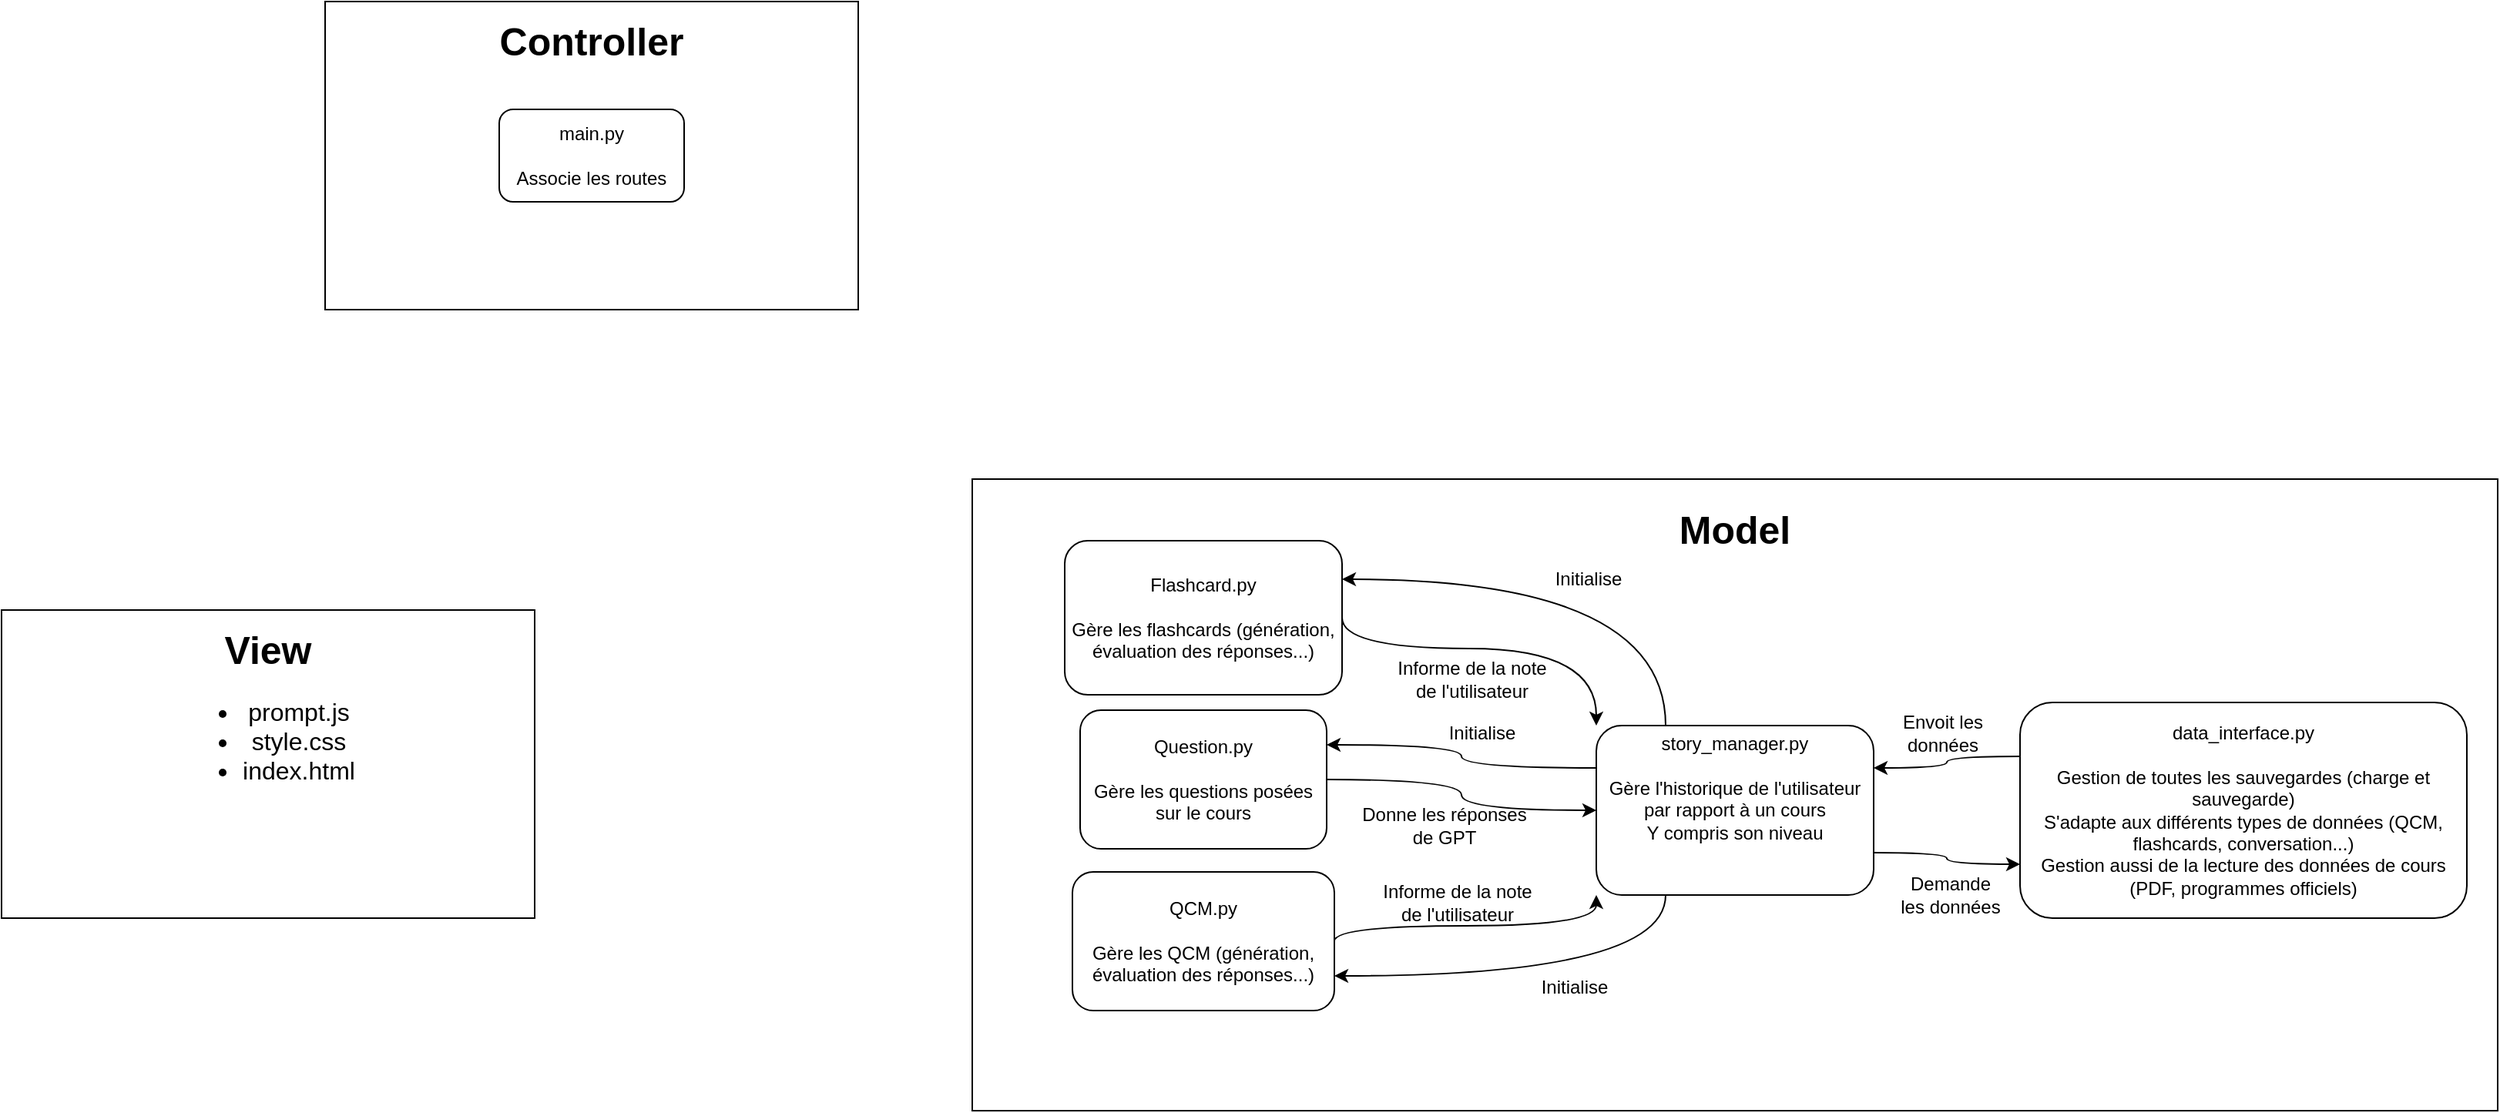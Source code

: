 <mxfile version="22.0.8" type="device">
  <diagram name="Page-1" id="WhXiXEPi2z4EriAQfp0w">
    <mxGraphModel dx="564" dy="279" grid="1" gridSize="10" guides="1" tooltips="1" connect="1" arrows="1" fold="1" page="1" pageScale="1" pageWidth="827" pageHeight="1169" math="0" shadow="0">
      <root>
        <mxCell id="0" />
        <mxCell id="1" parent="0" />
        <mxCell id="KXPaT8icoaBPcADbBd1Y-1" value="&lt;div style=&quot;font-size: 16px;&quot;&gt;&lt;b&gt;&lt;font style=&quot;font-size: 25px;&quot;&gt;Model&lt;/font&gt;&lt;/b&gt;&lt;/div&gt;&lt;div style=&quot;font-size: 16px;&quot;&gt;&lt;b&gt;&lt;font style=&quot;font-size: 16px;&quot;&gt;&lt;br&gt;&lt;/font&gt;&lt;/b&gt;&lt;/div&gt;&lt;div style=&quot;font-size: 16px;&quot;&gt;&lt;b&gt;&lt;font style=&quot;font-size: 16px;&quot;&gt;&lt;br&gt;&lt;/font&gt;&lt;/b&gt;&lt;/div&gt;&lt;div style=&quot;font-size: 16px;&quot;&gt;&lt;b&gt;&lt;font style=&quot;font-size: 16px;&quot;&gt;&lt;br&gt;&lt;/font&gt;&lt;/b&gt;&lt;/div&gt;&lt;div style=&quot;font-size: 16px;&quot;&gt;&lt;b&gt;&lt;font style=&quot;font-size: 16px;&quot;&gt;&lt;br&gt;&lt;/font&gt;&lt;/b&gt;&lt;/div&gt;&lt;div style=&quot;font-size: 16px;&quot;&gt;&lt;b&gt;&lt;font style=&quot;font-size: 16px;&quot;&gt;&lt;br&gt;&lt;/font&gt;&lt;/b&gt;&lt;/div&gt;&lt;div style=&quot;font-size: 16px;&quot;&gt;&lt;b&gt;&lt;font style=&quot;font-size: 16px;&quot;&gt;&lt;br&gt;&lt;/font&gt;&lt;/b&gt;&lt;/div&gt;&lt;div style=&quot;font-size: 16px;&quot;&gt;&lt;b&gt;&lt;font style=&quot;font-size: 16px;&quot;&gt;&lt;br&gt;&lt;/font&gt;&lt;/b&gt;&lt;/div&gt;&lt;div style=&quot;font-size: 16px;&quot;&gt;&lt;b&gt;&lt;font style=&quot;font-size: 16px;&quot;&gt;&lt;br&gt;&lt;/font&gt;&lt;/b&gt;&lt;/div&gt;&lt;div style=&quot;font-size: 16px;&quot;&gt;&lt;b&gt;&lt;font style=&quot;font-size: 16px;&quot;&gt;&lt;br&gt;&lt;/font&gt;&lt;/b&gt;&lt;/div&gt;&lt;div style=&quot;font-size: 16px;&quot;&gt;&lt;b&gt;&lt;font style=&quot;font-size: 16px;&quot;&gt;&lt;br&gt;&lt;/font&gt;&lt;/b&gt;&lt;/div&gt;&lt;div style=&quot;font-size: 16px;&quot;&gt;&lt;b&gt;&lt;font style=&quot;font-size: 16px;&quot;&gt;&lt;br&gt;&lt;/font&gt;&lt;/b&gt;&lt;/div&gt;&lt;div style=&quot;font-size: 16px;&quot;&gt;&lt;b&gt;&lt;font style=&quot;font-size: 16px;&quot;&gt;&lt;br&gt;&lt;/font&gt;&lt;/b&gt;&lt;/div&gt;&lt;div style=&quot;font-size: 16px;&quot;&gt;&lt;b&gt;&lt;font style=&quot;font-size: 16px;&quot;&gt;&lt;br&gt;&lt;/font&gt;&lt;/b&gt;&lt;/div&gt;&lt;div style=&quot;font-size: 16px;&quot;&gt;&lt;b&gt;&lt;font style=&quot;font-size: 16px;&quot;&gt;&lt;br&gt;&lt;/font&gt;&lt;/b&gt;&lt;/div&gt;&lt;div style=&quot;font-size: 16px;&quot;&gt;&lt;b&gt;&lt;font style=&quot;font-size: 16px;&quot;&gt;&lt;br&gt;&lt;/font&gt;&lt;/b&gt;&lt;/div&gt;&lt;div style=&quot;font-size: 16px;&quot;&gt;&lt;b&gt;&lt;font style=&quot;font-size: 16px;&quot;&gt;&lt;br&gt;&lt;/font&gt;&lt;/b&gt;&lt;/div&gt;&lt;div style=&quot;font-size: 16px;&quot;&gt;&lt;b&gt;&lt;font style=&quot;font-size: 16px;&quot;&gt;&lt;br&gt;&lt;/font&gt;&lt;/b&gt;&lt;/div&gt;&lt;div style=&quot;font-size: 16px;&quot;&gt;&lt;b&gt;&lt;font style=&quot;font-size: 16px;&quot;&gt;&lt;br&gt;&lt;/font&gt;&lt;/b&gt;&lt;/div&gt;" style="rounded=0;whiteSpace=wrap;html=1;" vertex="1" parent="1">
          <mxGeometry x="940" y="330" width="990" height="410" as="geometry" />
        </mxCell>
        <mxCell id="KXPaT8icoaBPcADbBd1Y-3" value="&lt;div style=&quot;font-size: 25px;&quot;&gt;&lt;font style=&quot;font-size: 25px;&quot;&gt;&lt;b&gt;View&lt;/b&gt;&lt;/font&gt;&lt;/div&gt;&lt;div style=&quot;font-size: 16px;&quot;&gt;&lt;ul&gt;&lt;li&gt;prompt.js&lt;/li&gt;&lt;li&gt;style.css&lt;/li&gt;&lt;li&gt;index.html&lt;br&gt;&lt;/li&gt;&lt;/ul&gt;&lt;/div&gt;&lt;div style=&quot;font-size: 25px;&quot;&gt;&lt;font style=&quot;font-size: 25px;&quot;&gt;&lt;br&gt;&lt;/font&gt;&lt;/div&gt;&lt;div style=&quot;font-size: 25px;&quot;&gt;&lt;font style=&quot;font-size: 25px;&quot;&gt;&lt;br&gt;&lt;/font&gt;&lt;/div&gt;" style="rounded=0;whiteSpace=wrap;html=1;" vertex="1" parent="1">
          <mxGeometry x="310" y="415" width="346" height="200" as="geometry" />
        </mxCell>
        <mxCell id="KXPaT8icoaBPcADbBd1Y-4" value="&lt;div&gt;&lt;b&gt;&lt;font style=&quot;font-size: 25px;&quot;&gt;Controller&lt;/font&gt;&lt;/b&gt;&lt;/div&gt;&lt;div&gt;&lt;b&gt;&lt;font style=&quot;font-size: 25px;&quot;&gt;&lt;br&gt;&lt;/font&gt;&lt;/b&gt;&lt;/div&gt;&lt;div&gt;&lt;b&gt;&lt;font style=&quot;font-size: 25px;&quot;&gt;&lt;br&gt;&lt;/font&gt;&lt;/b&gt;&lt;/div&gt;&lt;div&gt;&lt;b&gt;&lt;font style=&quot;font-size: 25px;&quot;&gt;&lt;br&gt;&lt;/font&gt;&lt;/b&gt;&lt;/div&gt;&lt;div&gt;&lt;b&gt;&lt;font style=&quot;font-size: 25px;&quot;&gt;&lt;br&gt;&lt;/font&gt;&lt;/b&gt;&lt;/div&gt;&lt;div&gt;&lt;b&gt;&lt;font style=&quot;font-size: 25px;&quot;&gt;&lt;br&gt;&lt;/font&gt;&lt;/b&gt;&lt;/div&gt;" style="rounded=0;whiteSpace=wrap;html=1;" vertex="1" parent="1">
          <mxGeometry x="520" y="20" width="346" height="200" as="geometry" />
        </mxCell>
        <mxCell id="KXPaT8icoaBPcADbBd1Y-57" style="edgeStyle=orthogonalEdgeStyle;rounded=0;orthogonalLoop=1;jettySize=auto;html=1;exitX=0;exitY=0.25;exitDx=0;exitDy=0;entryX=1;entryY=0.25;entryDx=0;entryDy=0;curved=1;" edge="1" parent="1" source="KXPaT8icoaBPcADbBd1Y-6" target="KXPaT8icoaBPcADbBd1Y-30">
          <mxGeometry relative="1" as="geometry" />
        </mxCell>
        <mxCell id="KXPaT8icoaBPcADbBd1Y-6" value="&lt;div&gt;data_interface.py&lt;/div&gt;&lt;div&gt;&lt;br&gt;&lt;/div&gt;&lt;div&gt;Gestion de toutes les sauvegardes (charge et sauvegarde)&lt;br&gt;&lt;/div&gt;&lt;div&gt;S&#39;adapte aux différents types de données (QCM, flashcards, conversation...)&lt;/div&gt;&lt;div&gt;Gestion aussi de la lecture des données de cours (PDF, programmes officiels)&lt;br&gt;&lt;/div&gt;" style="rounded=1;whiteSpace=wrap;html=1;" vertex="1" parent="1">
          <mxGeometry x="1620" y="475" width="290" height="140" as="geometry" />
        </mxCell>
        <mxCell id="KXPaT8icoaBPcADbBd1Y-48" style="edgeStyle=orthogonalEdgeStyle;rounded=0;orthogonalLoop=1;jettySize=auto;html=1;exitX=1;exitY=0.5;exitDx=0;exitDy=0;entryX=0;entryY=0.5;entryDx=0;entryDy=0;curved=1;" edge="1" parent="1" source="KXPaT8icoaBPcADbBd1Y-7" target="KXPaT8icoaBPcADbBd1Y-30">
          <mxGeometry relative="1" as="geometry" />
        </mxCell>
        <mxCell id="KXPaT8icoaBPcADbBd1Y-7" value="&lt;div&gt;Question.py&lt;/div&gt;&lt;div&gt;&lt;br&gt;&lt;/div&gt;Gère les questions posées sur le cours" style="rounded=1;whiteSpace=wrap;html=1;" vertex="1" parent="1">
          <mxGeometry x="1010" y="480" width="160" height="90" as="geometry" />
        </mxCell>
        <mxCell id="KXPaT8icoaBPcADbBd1Y-35" style="edgeStyle=orthogonalEdgeStyle;rounded=0;orthogonalLoop=1;jettySize=auto;html=1;exitX=1;exitY=0.5;exitDx=0;exitDy=0;entryX=0;entryY=0;entryDx=0;entryDy=0;curved=1;" edge="1" parent="1" source="KXPaT8icoaBPcADbBd1Y-8" target="KXPaT8icoaBPcADbBd1Y-30">
          <mxGeometry relative="1" as="geometry">
            <Array as="points">
              <mxPoint x="1180" y="440" />
              <mxPoint x="1345" y="440" />
            </Array>
          </mxGeometry>
        </mxCell>
        <mxCell id="KXPaT8icoaBPcADbBd1Y-8" value="&lt;div&gt;Flashcard.py&lt;/div&gt;&lt;div&gt;&lt;br&gt;&lt;/div&gt;&lt;div&gt;Gère les flashcards (génération, évaluation des réponses...)&lt;br&gt;&lt;/div&gt;" style="rounded=1;whiteSpace=wrap;html=1;" vertex="1" parent="1">
          <mxGeometry x="1000" y="370" width="180" height="100" as="geometry" />
        </mxCell>
        <mxCell id="KXPaT8icoaBPcADbBd1Y-54" style="edgeStyle=orthogonalEdgeStyle;rounded=0;orthogonalLoop=1;jettySize=auto;html=1;exitX=1;exitY=0.5;exitDx=0;exitDy=0;entryX=0;entryY=1;entryDx=0;entryDy=0;curved=1;" edge="1" parent="1" source="KXPaT8icoaBPcADbBd1Y-9" target="KXPaT8icoaBPcADbBd1Y-30">
          <mxGeometry relative="1" as="geometry">
            <Array as="points">
              <mxPoint x="1175" y="620" />
              <mxPoint x="1345" y="620" />
            </Array>
          </mxGeometry>
        </mxCell>
        <mxCell id="KXPaT8icoaBPcADbBd1Y-9" value="&lt;div&gt;QCM.py&lt;/div&gt;&lt;div&gt;&lt;br&gt;&lt;/div&gt;&lt;div&gt;Gère les QCM (génération, évaluation des réponses...)&lt;br&gt;&lt;/div&gt;" style="rounded=1;whiteSpace=wrap;html=1;" vertex="1" parent="1">
          <mxGeometry x="1005" y="585" width="170" height="90" as="geometry" />
        </mxCell>
        <mxCell id="KXPaT8icoaBPcADbBd1Y-34" style="edgeStyle=orthogonalEdgeStyle;rounded=0;orthogonalLoop=1;jettySize=auto;html=1;exitX=0.25;exitY=0;exitDx=0;exitDy=0;entryX=1;entryY=0.25;entryDx=0;entryDy=0;curved=1;" edge="1" parent="1" source="KXPaT8icoaBPcADbBd1Y-30" target="KXPaT8icoaBPcADbBd1Y-8">
          <mxGeometry relative="1" as="geometry" />
        </mxCell>
        <mxCell id="KXPaT8icoaBPcADbBd1Y-44" style="edgeStyle=orthogonalEdgeStyle;rounded=0;orthogonalLoop=1;jettySize=auto;html=1;exitX=0;exitY=0.25;exitDx=0;exitDy=0;entryX=1;entryY=0.25;entryDx=0;entryDy=0;curved=1;" edge="1" parent="1" source="KXPaT8icoaBPcADbBd1Y-30" target="KXPaT8icoaBPcADbBd1Y-7">
          <mxGeometry relative="1" as="geometry" />
        </mxCell>
        <mxCell id="KXPaT8icoaBPcADbBd1Y-50" style="edgeStyle=orthogonalEdgeStyle;rounded=0;orthogonalLoop=1;jettySize=auto;html=1;exitX=0.25;exitY=1;exitDx=0;exitDy=0;entryX=1;entryY=0.75;entryDx=0;entryDy=0;curved=1;" edge="1" parent="1" source="KXPaT8icoaBPcADbBd1Y-30" target="KXPaT8icoaBPcADbBd1Y-9">
          <mxGeometry relative="1" as="geometry" />
        </mxCell>
        <mxCell id="KXPaT8icoaBPcADbBd1Y-56" style="edgeStyle=orthogonalEdgeStyle;rounded=0;orthogonalLoop=1;jettySize=auto;html=1;exitX=1;exitY=0.75;exitDx=0;exitDy=0;entryX=0;entryY=0.75;entryDx=0;entryDy=0;curved=1;" edge="1" parent="1" source="KXPaT8icoaBPcADbBd1Y-30" target="KXPaT8icoaBPcADbBd1Y-6">
          <mxGeometry relative="1" as="geometry" />
        </mxCell>
        <mxCell id="KXPaT8icoaBPcADbBd1Y-30" value="&lt;div&gt;story_manager.py&lt;/div&gt;&lt;div&gt;&lt;br&gt;&lt;/div&gt;&lt;div&gt;Gère l&#39;historique de l&#39;utilisateur par rapport à un cours&lt;/div&gt;&lt;div&gt;Y compris son niveau&lt;br&gt;&lt;/div&gt;&lt;div&gt;&lt;br&gt;&lt;/div&gt;&lt;div&gt;&lt;br&gt;&lt;/div&gt;" style="rounded=1;whiteSpace=wrap;html=1;" vertex="1" parent="1">
          <mxGeometry x="1345" y="490" width="180" height="110" as="geometry" />
        </mxCell>
        <mxCell id="KXPaT8icoaBPcADbBd1Y-41" value="Initialise" style="text;html=1;strokeColor=none;fillColor=none;align=center;verticalAlign=middle;whiteSpace=wrap;rounded=0;" vertex="1" parent="1">
          <mxGeometry x="1310" y="380" width="60" height="30" as="geometry" />
        </mxCell>
        <mxCell id="KXPaT8icoaBPcADbBd1Y-42" value="Informe de la note de l&#39;utilisateur" style="text;html=1;strokeColor=none;fillColor=none;align=center;verticalAlign=middle;whiteSpace=wrap;rounded=0;" vertex="1" parent="1">
          <mxGeometry x="1210" y="445" width="109" height="30" as="geometry" />
        </mxCell>
        <mxCell id="KXPaT8icoaBPcADbBd1Y-47" value="Initialise" style="text;html=1;strokeColor=none;fillColor=none;align=center;verticalAlign=middle;whiteSpace=wrap;rounded=0;" vertex="1" parent="1">
          <mxGeometry x="1241" y="480" width="60" height="30" as="geometry" />
        </mxCell>
        <mxCell id="KXPaT8icoaBPcADbBd1Y-49" value="Donne les réponses de GPT" style="text;html=1;strokeColor=none;fillColor=none;align=center;verticalAlign=middle;whiteSpace=wrap;rounded=0;" vertex="1" parent="1">
          <mxGeometry x="1192" y="540" width="109" height="30" as="geometry" />
        </mxCell>
        <mxCell id="KXPaT8icoaBPcADbBd1Y-53" value="Initialise" style="text;html=1;strokeColor=none;fillColor=none;align=center;verticalAlign=middle;whiteSpace=wrap;rounded=0;" vertex="1" parent="1">
          <mxGeometry x="1301" y="645" width="60" height="30" as="geometry" />
        </mxCell>
        <mxCell id="KXPaT8icoaBPcADbBd1Y-55" value="Informe de la note de l&#39;utilisateur" style="text;html=1;strokeColor=none;fillColor=none;align=center;verticalAlign=middle;whiteSpace=wrap;rounded=0;" vertex="1" parent="1">
          <mxGeometry x="1200" y="590" width="110" height="30" as="geometry" />
        </mxCell>
        <mxCell id="KXPaT8icoaBPcADbBd1Y-58" value="Envoit les données" style="text;html=1;strokeColor=none;fillColor=none;align=center;verticalAlign=middle;whiteSpace=wrap;rounded=0;" vertex="1" parent="1">
          <mxGeometry x="1540" y="480" width="60" height="30" as="geometry" />
        </mxCell>
        <mxCell id="KXPaT8icoaBPcADbBd1Y-59" value="Demande les données" style="text;html=1;strokeColor=none;fillColor=none;align=center;verticalAlign=middle;whiteSpace=wrap;rounded=0;" vertex="1" parent="1">
          <mxGeometry x="1540" y="585" width="70" height="30" as="geometry" />
        </mxCell>
        <mxCell id="KXPaT8icoaBPcADbBd1Y-60" value="&lt;div&gt;main.py&lt;/div&gt;&lt;div&gt;&lt;br&gt;&lt;/div&gt;&lt;div&gt;Associe les routes &lt;br&gt;&lt;/div&gt;" style="rounded=1;whiteSpace=wrap;html=1;" vertex="1" parent="1">
          <mxGeometry x="633" y="90" width="120" height="60" as="geometry" />
        </mxCell>
      </root>
    </mxGraphModel>
  </diagram>
</mxfile>
